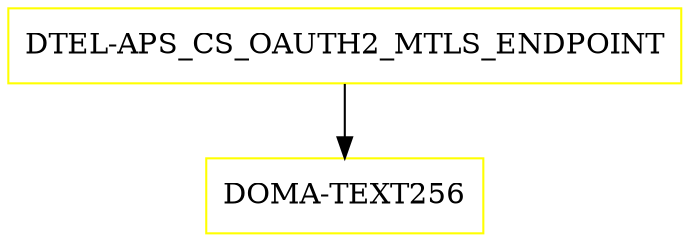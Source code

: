 digraph G {
  "DTEL-APS_CS_OAUTH2_MTLS_ENDPOINT" [shape=box,color=yellow];
  "DOMA-TEXT256" [shape=box,color=yellow,URL="./DOMA_TEXT256.html"];
  "DTEL-APS_CS_OAUTH2_MTLS_ENDPOINT" -> "DOMA-TEXT256";
}
